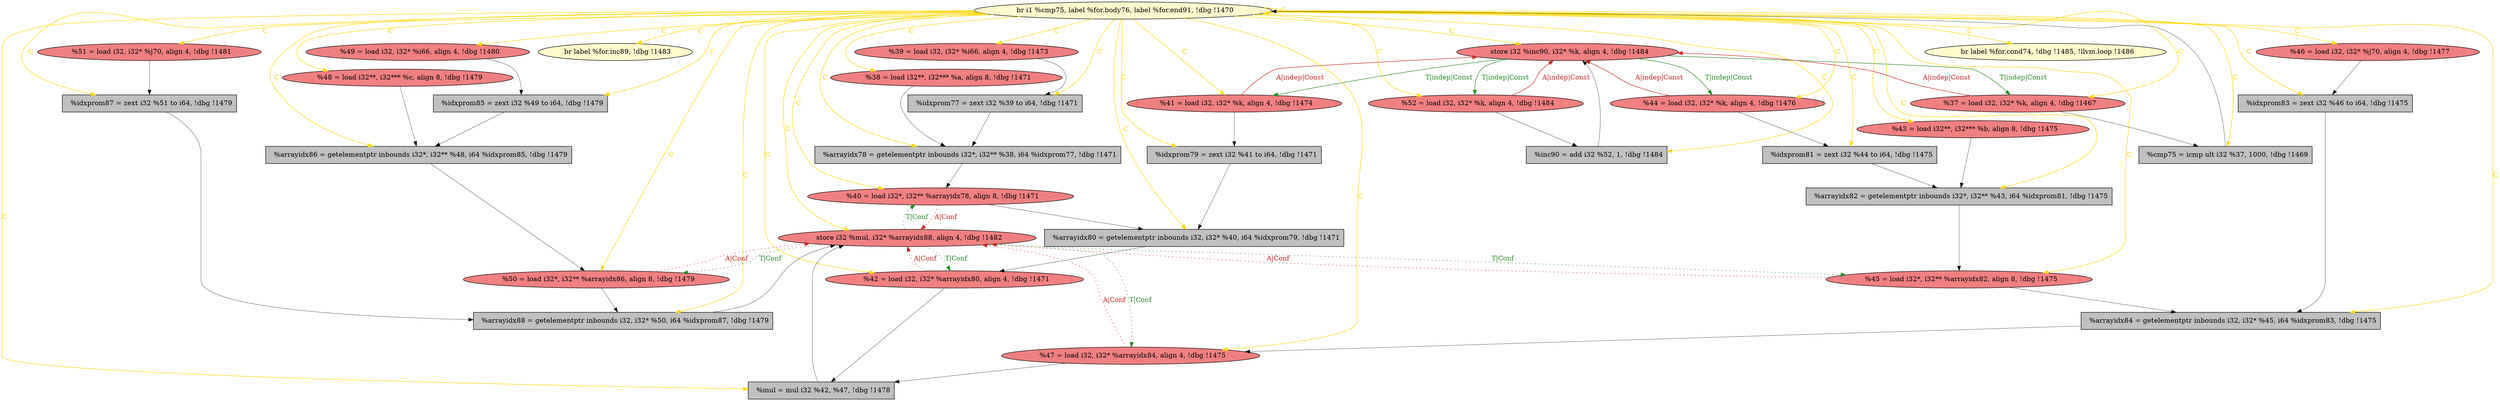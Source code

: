 
digraph G {


node7358 [fillcolor=lightcoral,label="  %38 = load i32**, i32*** %a, align 8, !dbg !1471",shape=ellipse,style=filled ]
node7356 [fillcolor=lightcoral,label="  %47 = load i32, i32* %arrayidx84, align 4, !dbg !1475",shape=ellipse,style=filled ]
node7355 [fillcolor=lightcoral,label="  %49 = load i32, i32* %i66, align 4, !dbg !1480",shape=ellipse,style=filled ]
node7353 [fillcolor=grey,label="  %arrayidx82 = getelementptr inbounds i32*, i32** %43, i64 %idxprom81, !dbg !1475",shape=rectangle,style=filled ]
node7351 [fillcolor=grey,label="  %idxprom85 = zext i32 %49 to i64, !dbg !1479",shape=rectangle,style=filled ]
node7349 [fillcolor=lightcoral,label="  store i32 %inc90, i32* %k, align 4, !dbg !1484",shape=ellipse,style=filled ]
node7360 [fillcolor=lemonchiffon,label="  br label %for.inc89, !dbg !1483",shape=ellipse,style=filled ]
node7344 [fillcolor=grey,label="  %arrayidx86 = getelementptr inbounds i32*, i32** %48, i64 %idxprom85, !dbg !1479",shape=rectangle,style=filled ]
node7359 [fillcolor=lightcoral,label="  %48 = load i32**, i32*** %c, align 8, !dbg !1479",shape=ellipse,style=filled ]
node7342 [fillcolor=lemonchiffon,label="  br i1 %cmp75, label %for.body76, label %for.end91, !dbg !1470",shape=ellipse,style=filled ]
node7357 [fillcolor=lightcoral,label="  %45 = load i32*, i32** %arrayidx82, align 8, !dbg !1475",shape=ellipse,style=filled ]
node7341 [fillcolor=grey,label="  %mul = mul i32 %42, %47, !dbg !1478",shape=rectangle,style=filled ]
node7330 [fillcolor=grey,label="  %idxprom77 = zext i32 %39 to i64, !dbg !1471",shape=rectangle,style=filled ]
node7347 [fillcolor=grey,label="  %inc90 = add i32 %52, 1, !dbg !1484",shape=rectangle,style=filled ]
node7326 [fillcolor=grey,label="  %idxprom83 = zext i32 %46 to i64, !dbg !1475",shape=rectangle,style=filled ]
node7328 [fillcolor=lightcoral,label="  %46 = load i32, i32* %j70, align 4, !dbg !1477",shape=ellipse,style=filled ]
node7348 [fillcolor=lightcoral,label="  %52 = load i32, i32* %k, align 4, !dbg !1484",shape=ellipse,style=filled ]
node7345 [fillcolor=lightcoral,label="  %50 = load i32*, i32** %arrayidx86, align 8, !dbg !1479",shape=ellipse,style=filled ]
node7343 [fillcolor=grey,label="  %arrayidx88 = getelementptr inbounds i32, i32* %50, i64 %idxprom87, !dbg !1479",shape=rectangle,style=filled ]
node7327 [fillcolor=lightcoral,label="  %44 = load i32, i32* %k, align 4, !dbg !1476",shape=ellipse,style=filled ]
node7352 [fillcolor=grey,label="  %arrayidx84 = getelementptr inbounds i32, i32* %45, i64 %idxprom83, !dbg !1475",shape=rectangle,style=filled ]
node7346 [fillcolor=lightcoral,label="  store i32 %mul, i32* %arrayidx88, align 4, !dbg !1482",shape=ellipse,style=filled ]
node7325 [fillcolor=grey,label="  %idxprom81 = zext i32 %44 to i64, !dbg !1475",shape=rectangle,style=filled ]
node7354 [fillcolor=lightcoral,label="  %51 = load i32, i32* %j70, align 4, !dbg !1481",shape=ellipse,style=filled ]
node7332 [fillcolor=lightcoral,label="  %41 = load i32, i32* %k, align 4, !dbg !1474",shape=ellipse,style=filled ]
node7339 [fillcolor=grey,label="  %cmp75 = icmp ult i32 %37, 1000, !dbg !1469",shape=rectangle,style=filled ]
node7333 [fillcolor=lightcoral,label="  %39 = load i32, i32* %i66, align 4, !dbg !1473",shape=ellipse,style=filled ]
node7350 [fillcolor=grey,label="  %idxprom87 = zext i32 %51 to i64, !dbg !1479",shape=rectangle,style=filled ]
node7336 [fillcolor=grey,label="  %arrayidx80 = getelementptr inbounds i32, i32* %40, i64 %idxprom79, !dbg !1471",shape=rectangle,style=filled ]
node7335 [fillcolor=lightcoral,label="  %40 = load i32*, i32** %arrayidx78, align 8, !dbg !1471",shape=ellipse,style=filled ]
node7337 [fillcolor=lemonchiffon,label="  br label %for.cond74, !dbg !1485, !llvm.loop !1486",shape=ellipse,style=filled ]
node7331 [fillcolor=lightcoral,label="  %43 = load i32**, i32*** %b, align 8, !dbg !1475",shape=ellipse,style=filled ]
node7329 [fillcolor=grey,label="  %idxprom79 = zext i32 %41 to i64, !dbg !1471",shape=rectangle,style=filled ]
node7338 [fillcolor=grey,label="  %arrayidx78 = getelementptr inbounds i32*, i32** %38, i64 %idxprom77, !dbg !1471",shape=rectangle,style=filled ]
node7334 [fillcolor=lightcoral,label="  %42 = load i32, i32* %arrayidx80, align 4, !dbg !1471",shape=ellipse,style=filled ]
node7340 [fillcolor=lightcoral,label="  %37 = load i32, i32* %k, align 4, !dbg !1467",shape=ellipse,style=filled ]

node7342->node7351 [style=solid,color=gold,label="C",penwidth=1.0,fontcolor=gold ]
node7342->node7355 [style=solid,color=gold,label="C",penwidth=1.0,fontcolor=gold ]
node7342->node7359 [style=solid,color=gold,label="C",penwidth=1.0,fontcolor=gold ]
node7342->node7340 [style=solid,color=gold,label="C",penwidth=1.0,fontcolor=gold ]
node7342->node7352 [style=solid,color=gold,label="C",penwidth=1.0,fontcolor=gold ]
node7349->node7340 [style=solid,color=forestgreen,label="T|indep|Const",penwidth=1.0,fontcolor=forestgreen ]
node7356->node7341 [style=solid,color=black,label="",penwidth=0.5,fontcolor=black ]
node7335->node7346 [style=dotted,color=firebrick3,label="A|Conf",penwidth=1.0,fontcolor=firebrick3 ]
node7346->node7334 [style=dotted,color=forestgreen,label="T|Conf",penwidth=1.0,fontcolor=forestgreen ]
node7336->node7334 [style=solid,color=black,label="",penwidth=0.5,fontcolor=black ]
node7350->node7343 [style=solid,color=black,label="",penwidth=0.5,fontcolor=black ]
node7334->node7346 [style=dotted,color=firebrick3,label="A|Conf",penwidth=1.0,fontcolor=firebrick3 ]
node7352->node7356 [style=solid,color=black,label="",penwidth=0.5,fontcolor=black ]
node7342->node7345 [style=solid,color=gold,label="C",penwidth=1.0,fontcolor=gold ]
node7346->node7335 [style=dotted,color=forestgreen,label="T|Conf",penwidth=1.0,fontcolor=forestgreen ]
node7340->node7339 [style=solid,color=black,label="",penwidth=0.5,fontcolor=black ]
node7346->node7356 [style=dotted,color=forestgreen,label="T|Conf",penwidth=1.0,fontcolor=forestgreen ]
node7342->node7346 [style=solid,color=gold,label="C",penwidth=1.0,fontcolor=gold ]
node7349->node7348 [style=solid,color=forestgreen,label="T|indep|Const",penwidth=1.0,fontcolor=forestgreen ]
node7342->node7341 [style=solid,color=gold,label="C",penwidth=1.0,fontcolor=gold ]
node7342->node7327 [style=solid,color=gold,label="C",penwidth=1.0,fontcolor=gold ]
node7348->node7349 [style=solid,color=firebrick3,label="A|indep|Const",penwidth=1.0,fontcolor=firebrick3 ]
node7345->node7343 [style=solid,color=black,label="",penwidth=0.5,fontcolor=black ]
node7334->node7341 [style=solid,color=black,label="",penwidth=0.5,fontcolor=black ]
node7348->node7347 [style=solid,color=black,label="",penwidth=0.5,fontcolor=black ]
node7340->node7349 [style=solid,color=firebrick3,label="A|indep|Const",penwidth=1.0,fontcolor=firebrick3 ]
node7342->node7339 [style=solid,color=gold,label="C",penwidth=1.0,fontcolor=gold ]
node7342->node7348 [style=solid,color=gold,label="C",penwidth=1.0,fontcolor=gold ]
node7353->node7357 [style=solid,color=black,label="",penwidth=0.5,fontcolor=black ]
node7338->node7335 [style=solid,color=black,label="",penwidth=0.5,fontcolor=black ]
node7359->node7344 [style=solid,color=black,label="",penwidth=0.5,fontcolor=black ]
node7339->node7342 [style=solid,color=black,label="",penwidth=0.5,fontcolor=black ]
node7342->node7344 [style=solid,color=gold,label="C",penwidth=1.0,fontcolor=gold ]
node7333->node7330 [style=solid,color=black,label="",penwidth=0.5,fontcolor=black ]
node7357->node7352 [style=solid,color=black,label="",penwidth=0.5,fontcolor=black ]
node7341->node7346 [style=solid,color=black,label="",penwidth=0.5,fontcolor=black ]
node7344->node7345 [style=solid,color=black,label="",penwidth=0.5,fontcolor=black ]
node7342->node7358 [style=solid,color=gold,label="C",penwidth=1.0,fontcolor=gold ]
node7330->node7338 [style=solid,color=black,label="",penwidth=0.5,fontcolor=black ]
node7342->node7343 [style=solid,color=gold,label="C",penwidth=1.0,fontcolor=gold ]
node7357->node7346 [style=dotted,color=firebrick3,label="A|Conf",penwidth=1.0,fontcolor=firebrick3 ]
node7347->node7349 [style=solid,color=black,label="",penwidth=0.5,fontcolor=black ]
node7331->node7353 [style=solid,color=black,label="",penwidth=0.5,fontcolor=black ]
node7342->node7353 [style=solid,color=gold,label="C",penwidth=1.0,fontcolor=gold ]
node7342->node7334 [style=solid,color=gold,label="C",penwidth=1.0,fontcolor=gold ]
node7343->node7346 [style=solid,color=black,label="",penwidth=0.5,fontcolor=black ]
node7332->node7329 [style=solid,color=black,label="",penwidth=0.5,fontcolor=black ]
node7342->node7354 [style=solid,color=gold,label="C",penwidth=1.0,fontcolor=gold ]
node7349->node7327 [style=solid,color=forestgreen,label="T|indep|Const",penwidth=1.0,fontcolor=forestgreen ]
node7358->node7338 [style=solid,color=black,label="",penwidth=0.5,fontcolor=black ]
node7327->node7349 [style=solid,color=firebrick3,label="A|indep|Const",penwidth=1.0,fontcolor=firebrick3 ]
node7342->node7357 [style=solid,color=gold,label="C",penwidth=1.0,fontcolor=gold ]
node7354->node7350 [style=solid,color=black,label="",penwidth=0.5,fontcolor=black ]
node7326->node7352 [style=solid,color=black,label="",penwidth=0.5,fontcolor=black ]
node7356->node7346 [style=dotted,color=firebrick3,label="A|Conf",penwidth=1.0,fontcolor=firebrick3 ]
node7328->node7326 [style=solid,color=black,label="",penwidth=0.5,fontcolor=black ]
node7327->node7325 [style=solid,color=black,label="",penwidth=0.5,fontcolor=black ]
node7342->node7347 [style=solid,color=gold,label="C",penwidth=1.0,fontcolor=gold ]
node7342->node7325 [style=solid,color=gold,label="C",penwidth=1.0,fontcolor=gold ]
node7325->node7353 [style=solid,color=black,label="",penwidth=0.5,fontcolor=black ]
node7342->node7331 [style=solid,color=gold,label="C",penwidth=1.0,fontcolor=gold ]
node7342->node7350 [style=solid,color=gold,label="C",penwidth=1.0,fontcolor=gold ]
node7342->node7328 [style=solid,color=gold,label="C",penwidth=1.0,fontcolor=gold ]
node7342->node7326 [style=solid,color=gold,label="C",penwidth=1.0,fontcolor=gold ]
node7335->node7336 [style=solid,color=black,label="",penwidth=0.5,fontcolor=black ]
node7342->node7360 [style=solid,color=gold,label="C",penwidth=1.0,fontcolor=gold ]
node7351->node7344 [style=solid,color=black,label="",penwidth=0.5,fontcolor=black ]
node7342->node7330 [style=solid,color=gold,label="C",penwidth=1.0,fontcolor=gold ]
node7342->node7356 [style=solid,color=gold,label="C",penwidth=1.0,fontcolor=gold ]
node7345->node7346 [style=dotted,color=firebrick3,label="A|Conf",penwidth=1.0,fontcolor=firebrick3 ]
node7342->node7336 [style=solid,color=gold,label="C",penwidth=1.0,fontcolor=gold ]
node7346->node7345 [style=dotted,color=forestgreen,label="T|Conf",penwidth=1.0,fontcolor=forestgreen ]
node7342->node7337 [style=solid,color=gold,label="C",penwidth=1.0,fontcolor=gold ]
node7346->node7357 [style=dotted,color=forestgreen,label="T|Conf",penwidth=1.0,fontcolor=forestgreen ]
node7342->node7335 [style=solid,color=gold,label="C",penwidth=1.0,fontcolor=gold ]
node7342->node7329 [style=solid,color=gold,label="C",penwidth=1.0,fontcolor=gold ]
node7342->node7349 [style=solid,color=gold,label="C",penwidth=1.0,fontcolor=gold ]
node7349->node7332 [style=solid,color=forestgreen,label="T|indep|Const",penwidth=1.0,fontcolor=forestgreen ]
node7342->node7338 [style=solid,color=gold,label="C",penwidth=1.0,fontcolor=gold ]
node7355->node7351 [style=solid,color=black,label="",penwidth=0.5,fontcolor=black ]
node7332->node7349 [style=solid,color=firebrick3,label="A|indep|Const",penwidth=1.0,fontcolor=firebrick3 ]
node7342->node7342 [style=solid,color=gold,label="C",penwidth=1.0,fontcolor=gold ]
node7329->node7336 [style=solid,color=black,label="",penwidth=0.5,fontcolor=black ]
node7342->node7333 [style=solid,color=gold,label="C",penwidth=1.0,fontcolor=gold ]
node7342->node7332 [style=solid,color=gold,label="C",penwidth=1.0,fontcolor=gold ]


}
